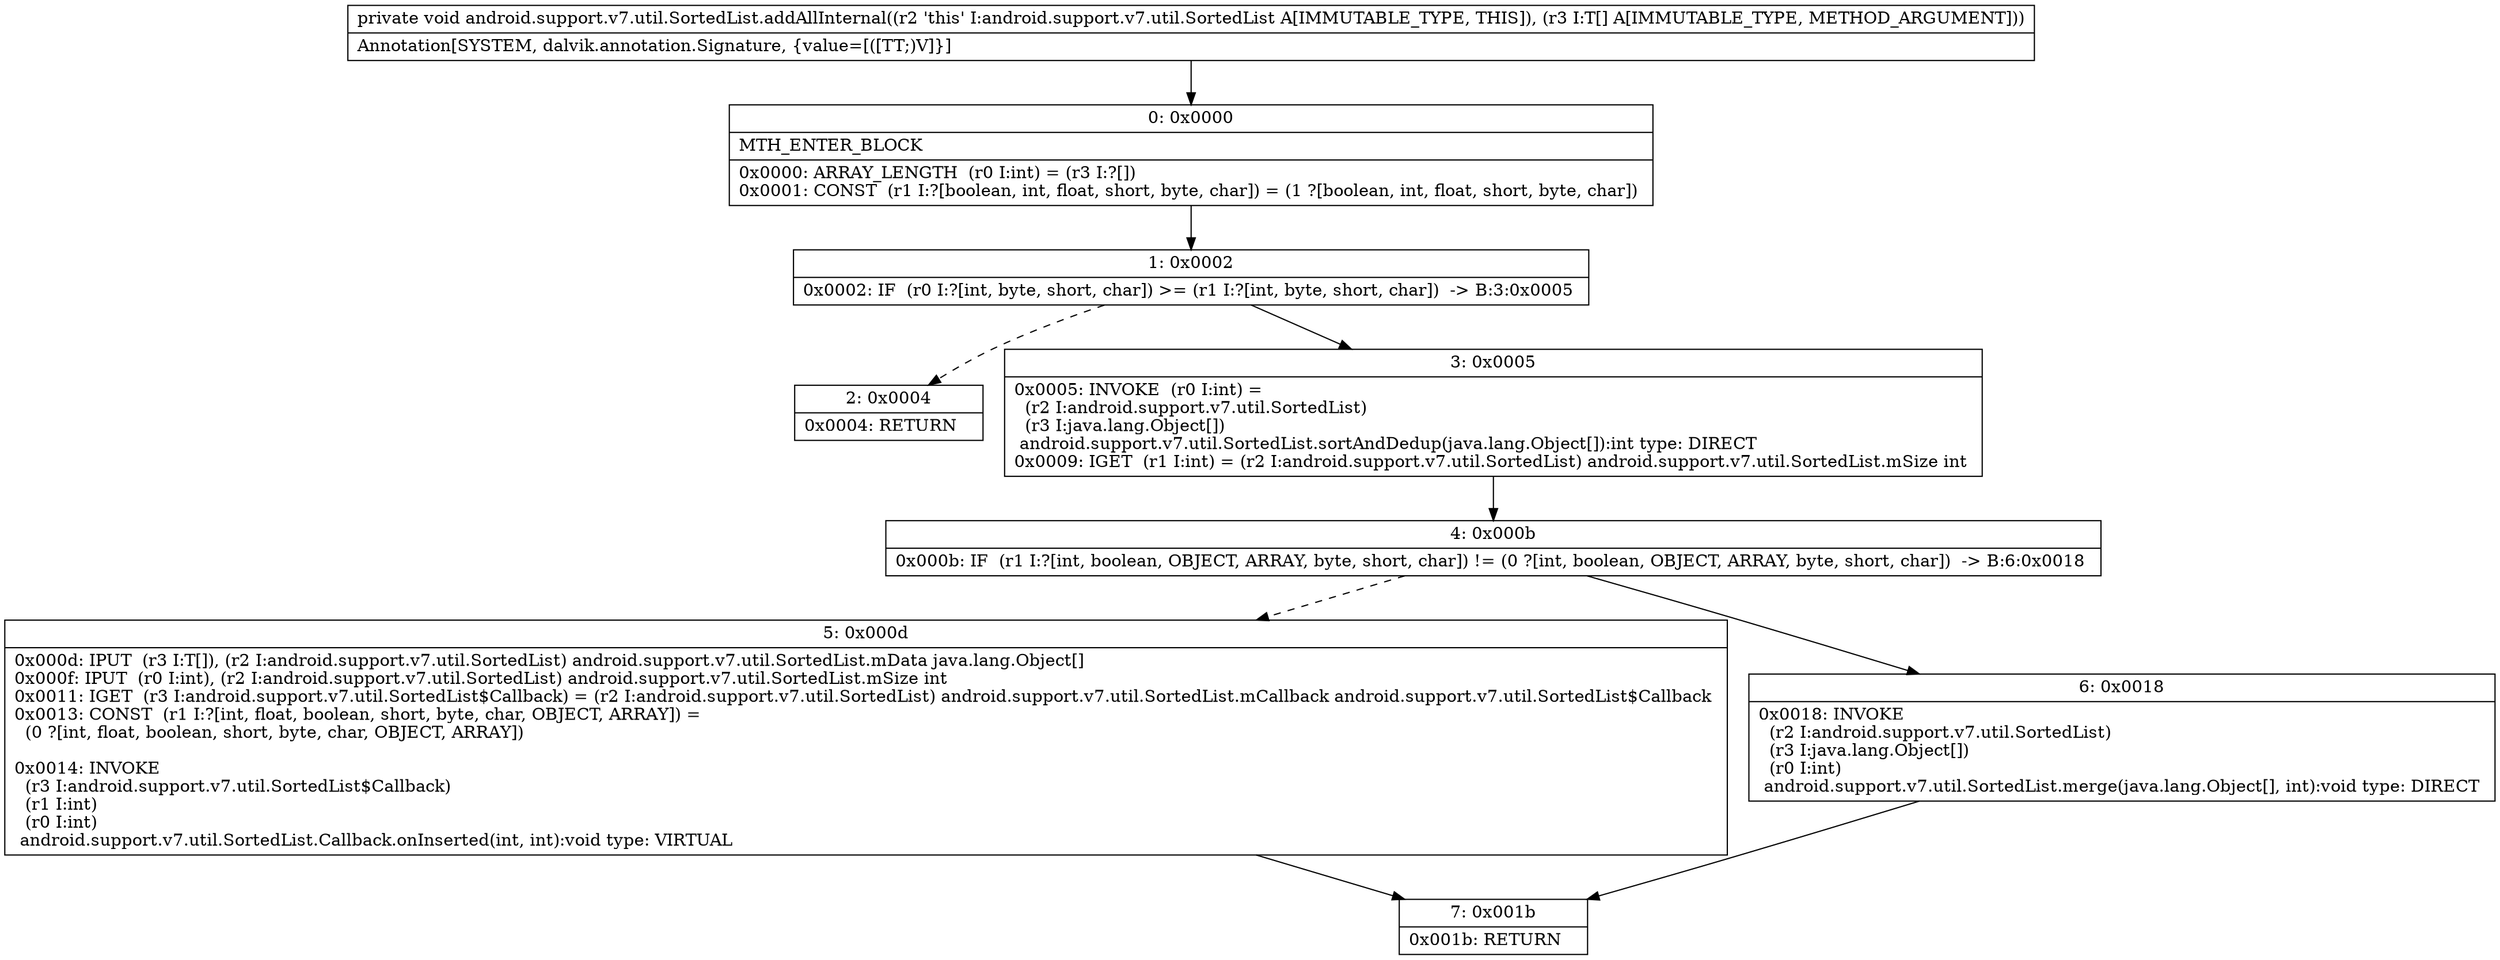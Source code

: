 digraph "CFG forandroid.support.v7.util.SortedList.addAllInternal([Ljava\/lang\/Object;)V" {
Node_0 [shape=record,label="{0\:\ 0x0000|MTH_ENTER_BLOCK\l|0x0000: ARRAY_LENGTH  (r0 I:int) = (r3 I:?[]) \l0x0001: CONST  (r1 I:?[boolean, int, float, short, byte, char]) = (1 ?[boolean, int, float, short, byte, char]) \l}"];
Node_1 [shape=record,label="{1\:\ 0x0002|0x0002: IF  (r0 I:?[int, byte, short, char]) \>= (r1 I:?[int, byte, short, char])  \-\> B:3:0x0005 \l}"];
Node_2 [shape=record,label="{2\:\ 0x0004|0x0004: RETURN   \l}"];
Node_3 [shape=record,label="{3\:\ 0x0005|0x0005: INVOKE  (r0 I:int) = \l  (r2 I:android.support.v7.util.SortedList)\l  (r3 I:java.lang.Object[])\l android.support.v7.util.SortedList.sortAndDedup(java.lang.Object[]):int type: DIRECT \l0x0009: IGET  (r1 I:int) = (r2 I:android.support.v7.util.SortedList) android.support.v7.util.SortedList.mSize int \l}"];
Node_4 [shape=record,label="{4\:\ 0x000b|0x000b: IF  (r1 I:?[int, boolean, OBJECT, ARRAY, byte, short, char]) != (0 ?[int, boolean, OBJECT, ARRAY, byte, short, char])  \-\> B:6:0x0018 \l}"];
Node_5 [shape=record,label="{5\:\ 0x000d|0x000d: IPUT  (r3 I:T[]), (r2 I:android.support.v7.util.SortedList) android.support.v7.util.SortedList.mData java.lang.Object[] \l0x000f: IPUT  (r0 I:int), (r2 I:android.support.v7.util.SortedList) android.support.v7.util.SortedList.mSize int \l0x0011: IGET  (r3 I:android.support.v7.util.SortedList$Callback) = (r2 I:android.support.v7.util.SortedList) android.support.v7.util.SortedList.mCallback android.support.v7.util.SortedList$Callback \l0x0013: CONST  (r1 I:?[int, float, boolean, short, byte, char, OBJECT, ARRAY]) = \l  (0 ?[int, float, boolean, short, byte, char, OBJECT, ARRAY])\l \l0x0014: INVOKE  \l  (r3 I:android.support.v7.util.SortedList$Callback)\l  (r1 I:int)\l  (r0 I:int)\l android.support.v7.util.SortedList.Callback.onInserted(int, int):void type: VIRTUAL \l}"];
Node_6 [shape=record,label="{6\:\ 0x0018|0x0018: INVOKE  \l  (r2 I:android.support.v7.util.SortedList)\l  (r3 I:java.lang.Object[])\l  (r0 I:int)\l android.support.v7.util.SortedList.merge(java.lang.Object[], int):void type: DIRECT \l}"];
Node_7 [shape=record,label="{7\:\ 0x001b|0x001b: RETURN   \l}"];
MethodNode[shape=record,label="{private void android.support.v7.util.SortedList.addAllInternal((r2 'this' I:android.support.v7.util.SortedList A[IMMUTABLE_TYPE, THIS]), (r3 I:T[] A[IMMUTABLE_TYPE, METHOD_ARGUMENT]))  | Annotation[SYSTEM, dalvik.annotation.Signature, \{value=[([TT;)V]\}]\l}"];
MethodNode -> Node_0;
Node_0 -> Node_1;
Node_1 -> Node_2[style=dashed];
Node_1 -> Node_3;
Node_3 -> Node_4;
Node_4 -> Node_5[style=dashed];
Node_4 -> Node_6;
Node_5 -> Node_7;
Node_6 -> Node_7;
}

